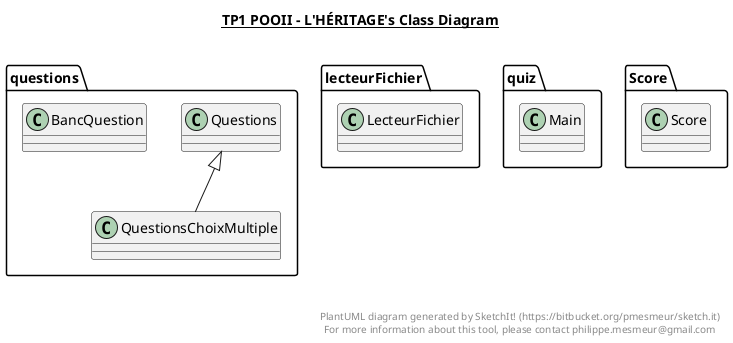 @startuml

title __TP1 POOII - L'HÉRITAGE's Class Diagram__\n

  package questions {
    class BancQuestion {
    }
  }
  

  package lecteurFichier {
    class LecteurFichier {
    }
  }
  

  package quiz {
    class Main {
    }
  }
  

  package questions {
    class Questions {
    }
  }
  

  package questions {
    class QuestionsChoixMultiple {
    }
  }
  

  package Score {
    class Score {
    }
  }
  

  QuestionsChoixMultiple -up-|> Questions


right footer


PlantUML diagram generated by SketchIt! (https://bitbucket.org/pmesmeur/sketch.it)
For more information about this tool, please contact philippe.mesmeur@gmail.com
endfooter

@enduml
